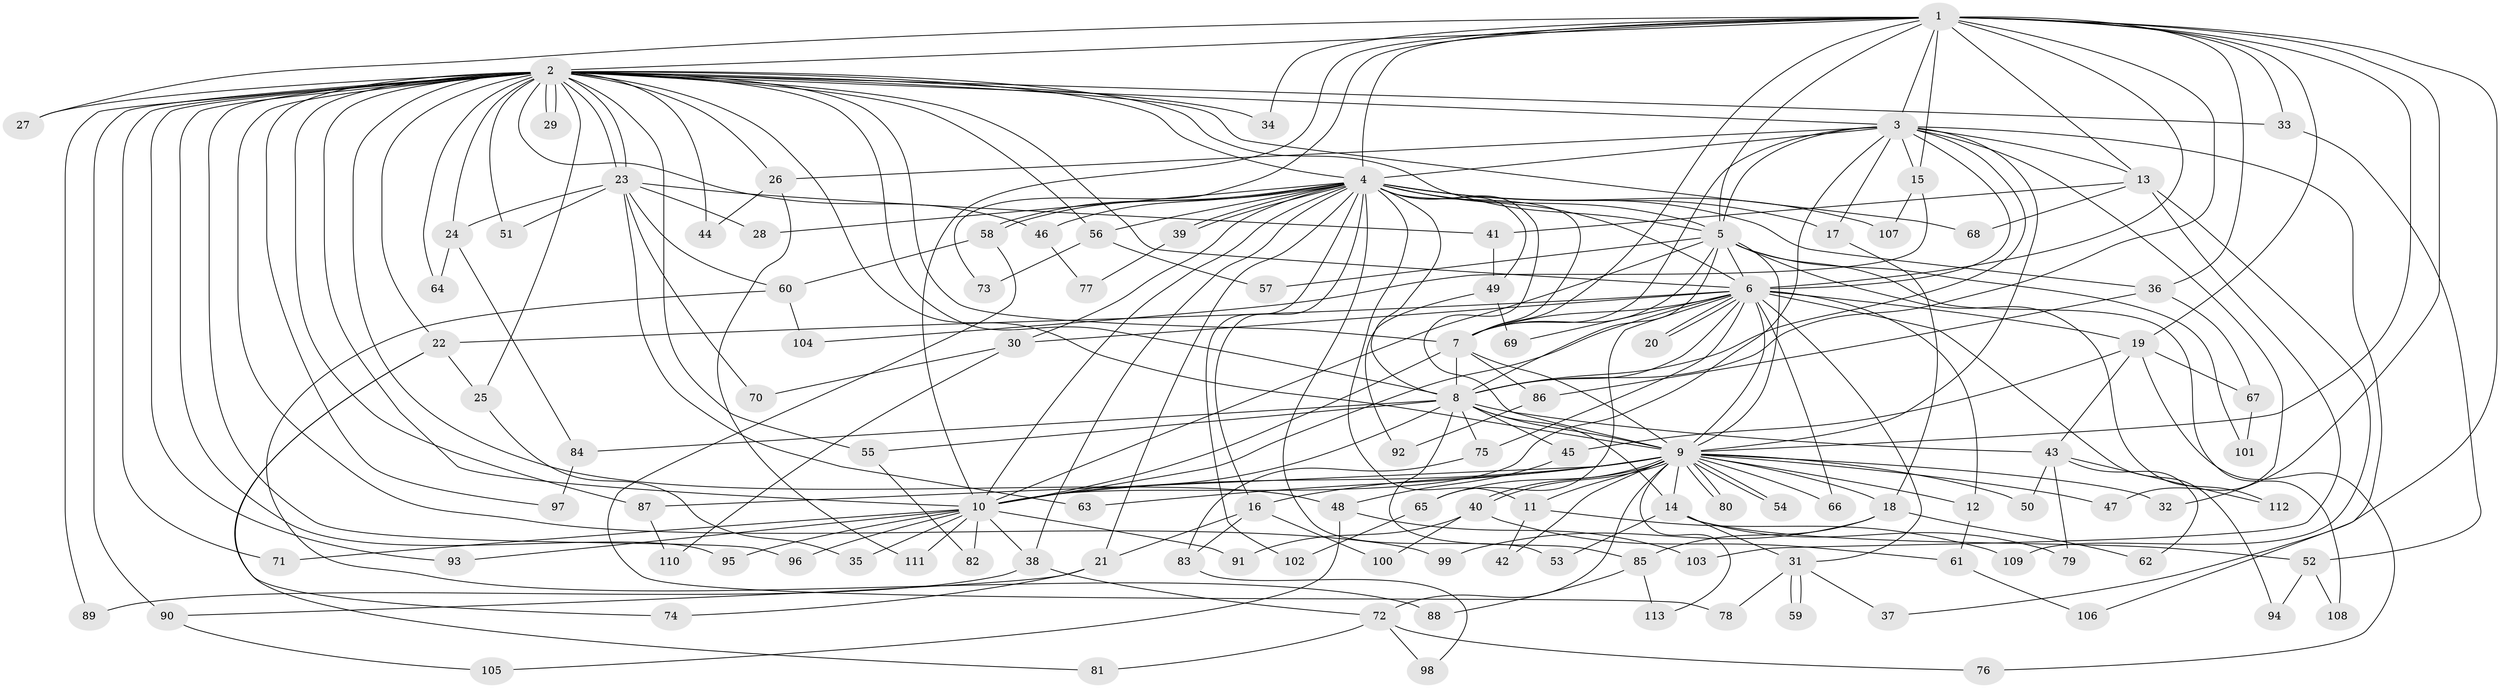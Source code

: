 // Generated by graph-tools (version 1.1) at 2025/14/03/09/25 04:14:05]
// undirected, 113 vertices, 251 edges
graph export_dot {
graph [start="1"]
  node [color=gray90,style=filled];
  1;
  2;
  3;
  4;
  5;
  6;
  7;
  8;
  9;
  10;
  11;
  12;
  13;
  14;
  15;
  16;
  17;
  18;
  19;
  20;
  21;
  22;
  23;
  24;
  25;
  26;
  27;
  28;
  29;
  30;
  31;
  32;
  33;
  34;
  35;
  36;
  37;
  38;
  39;
  40;
  41;
  42;
  43;
  44;
  45;
  46;
  47;
  48;
  49;
  50;
  51;
  52;
  53;
  54;
  55;
  56;
  57;
  58;
  59;
  60;
  61;
  62;
  63;
  64;
  65;
  66;
  67;
  68;
  69;
  70;
  71;
  72;
  73;
  74;
  75;
  76;
  77;
  78;
  79;
  80;
  81;
  82;
  83;
  84;
  85;
  86;
  87;
  88;
  89;
  90;
  91;
  92;
  93;
  94;
  95;
  96;
  97;
  98;
  99;
  100;
  101;
  102;
  103;
  104;
  105;
  106;
  107;
  108;
  109;
  110;
  111;
  112;
  113;
  1 -- 2;
  1 -- 3;
  1 -- 4;
  1 -- 5;
  1 -- 6;
  1 -- 7;
  1 -- 8;
  1 -- 9;
  1 -- 10;
  1 -- 13;
  1 -- 15;
  1 -- 19;
  1 -- 27;
  1 -- 32;
  1 -- 33;
  1 -- 34;
  1 -- 36;
  1 -- 37;
  1 -- 73;
  2 -- 3;
  2 -- 4;
  2 -- 5;
  2 -- 6;
  2 -- 7;
  2 -- 8;
  2 -- 9;
  2 -- 10;
  2 -- 22;
  2 -- 23;
  2 -- 23;
  2 -- 24;
  2 -- 25;
  2 -- 26;
  2 -- 27;
  2 -- 29;
  2 -- 29;
  2 -- 33;
  2 -- 34;
  2 -- 44;
  2 -- 46;
  2 -- 48;
  2 -- 51;
  2 -- 55;
  2 -- 56;
  2 -- 64;
  2 -- 68;
  2 -- 71;
  2 -- 87;
  2 -- 89;
  2 -- 90;
  2 -- 93;
  2 -- 95;
  2 -- 96;
  2 -- 97;
  2 -- 99;
  3 -- 4;
  3 -- 5;
  3 -- 6;
  3 -- 7;
  3 -- 8;
  3 -- 9;
  3 -- 10;
  3 -- 13;
  3 -- 15;
  3 -- 17;
  3 -- 26;
  3 -- 47;
  3 -- 106;
  4 -- 5;
  4 -- 6;
  4 -- 7;
  4 -- 8;
  4 -- 9;
  4 -- 10;
  4 -- 11;
  4 -- 16;
  4 -- 17;
  4 -- 21;
  4 -- 28;
  4 -- 30;
  4 -- 36;
  4 -- 38;
  4 -- 39;
  4 -- 39;
  4 -- 46;
  4 -- 49;
  4 -- 53;
  4 -- 56;
  4 -- 58;
  4 -- 58;
  4 -- 102;
  4 -- 107;
  5 -- 6;
  5 -- 7;
  5 -- 8;
  5 -- 9;
  5 -- 10;
  5 -- 57;
  5 -- 101;
  5 -- 108;
  5 -- 112;
  6 -- 7;
  6 -- 8;
  6 -- 9;
  6 -- 10;
  6 -- 12;
  6 -- 19;
  6 -- 20;
  6 -- 20;
  6 -- 22;
  6 -- 30;
  6 -- 31;
  6 -- 65;
  6 -- 66;
  6 -- 69;
  6 -- 75;
  6 -- 94;
  7 -- 8;
  7 -- 9;
  7 -- 10;
  7 -- 86;
  8 -- 9;
  8 -- 10;
  8 -- 14;
  8 -- 43;
  8 -- 45;
  8 -- 55;
  8 -- 75;
  8 -- 84;
  8 -- 85;
  9 -- 10;
  9 -- 11;
  9 -- 12;
  9 -- 14;
  9 -- 16;
  9 -- 18;
  9 -- 32;
  9 -- 40;
  9 -- 40;
  9 -- 42;
  9 -- 47;
  9 -- 50;
  9 -- 54;
  9 -- 54;
  9 -- 63;
  9 -- 65;
  9 -- 66;
  9 -- 72;
  9 -- 80;
  9 -- 80;
  9 -- 87;
  9 -- 113;
  10 -- 35;
  10 -- 38;
  10 -- 71;
  10 -- 82;
  10 -- 91;
  10 -- 93;
  10 -- 95;
  10 -- 96;
  10 -- 111;
  11 -- 42;
  11 -- 109;
  12 -- 61;
  13 -- 41;
  13 -- 68;
  13 -- 103;
  13 -- 109;
  14 -- 31;
  14 -- 52;
  14 -- 53;
  14 -- 79;
  15 -- 104;
  15 -- 107;
  16 -- 21;
  16 -- 83;
  16 -- 100;
  17 -- 18;
  18 -- 62;
  18 -- 85;
  18 -- 99;
  19 -- 43;
  19 -- 45;
  19 -- 67;
  19 -- 76;
  21 -- 74;
  21 -- 90;
  22 -- 25;
  22 -- 74;
  22 -- 81;
  23 -- 24;
  23 -- 28;
  23 -- 41;
  23 -- 51;
  23 -- 60;
  23 -- 63;
  23 -- 70;
  24 -- 64;
  24 -- 84;
  25 -- 35;
  26 -- 44;
  26 -- 111;
  30 -- 70;
  30 -- 110;
  31 -- 37;
  31 -- 59;
  31 -- 59;
  31 -- 78;
  33 -- 52;
  36 -- 67;
  36 -- 86;
  38 -- 72;
  38 -- 89;
  39 -- 77;
  40 -- 61;
  40 -- 91;
  40 -- 100;
  41 -- 49;
  43 -- 50;
  43 -- 62;
  43 -- 79;
  43 -- 112;
  45 -- 48;
  46 -- 77;
  48 -- 103;
  48 -- 105;
  49 -- 69;
  49 -- 92;
  52 -- 94;
  52 -- 108;
  55 -- 82;
  56 -- 57;
  56 -- 73;
  58 -- 60;
  58 -- 78;
  60 -- 88;
  60 -- 104;
  61 -- 106;
  65 -- 102;
  67 -- 101;
  72 -- 76;
  72 -- 81;
  72 -- 98;
  75 -- 83;
  83 -- 98;
  84 -- 97;
  85 -- 88;
  85 -- 113;
  86 -- 92;
  87 -- 110;
  90 -- 105;
}
